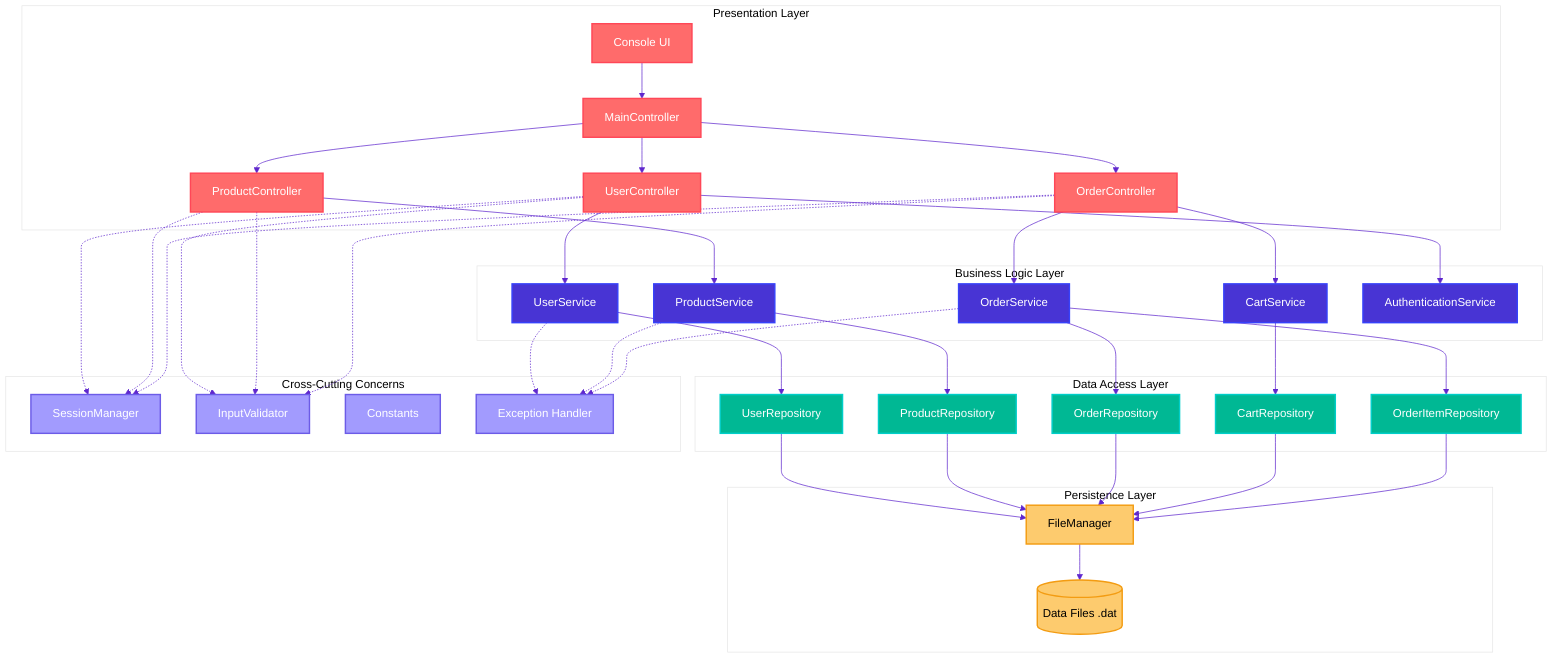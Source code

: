 %%{init: {'theme':'base', 'themeVariables': { 'primaryColor':'#ff6b6b', 'primaryTextColor':'#fff', 'primaryBorderColor':'#ff4757', 'lineColor':'#5f27cd', 'secondaryColor':'#4834d4', 'tertiaryColor':'#fff'}}}%%

graph TB
    subgraph "Presentation Layer"
        UI[Console UI]
        MC[MainController]
        UC[UserController]
        PC[ProductController]
        OC[OrderController]
    end
    
    subgraph "Business Logic Layer"
        US[UserService]
        PS[ProductService]
        OS[OrderService]
        CS[CartService]
        AUTH[AuthenticationService]
    end
    
    subgraph "Data Access Layer"
        UR[UserRepository]
        PR[ProductRepository]
        OR[OrderRepository]
        CR[CartRepository]
        OIR[OrderItemRepository]
    end
    
    subgraph "Persistence Layer"
        FM[FileManager]
        DAT[(Data Files .dat)]
    end
    
    subgraph "Cross-Cutting Concerns"
        SM[SessionManager]
        IV[InputValidator]
        CONST[Constants]
        EX[Exception Handler]
    end
    
    UI --> MC
    MC --> UC
    MC --> PC
    MC --> OC
    
    UC --> US
    UC --> AUTH
    PC --> PS
    OC --> OS
    OC --> CS
    
    US --> UR
    PS --> PR
    OS --> OR
    CS --> CR
    OS --> OIR
    
    UR --> FM
    PR --> FM
    OR --> FM
    CR --> FM
    OIR --> FM
    
    FM --> DAT
    
    UC -.-> SM
    PC -.-> SM
    OC -.-> SM
    
    UC -.-> IV
    PC -.-> IV
    OC -.-> IV
    
    US -.-> EX
    PS -.-> EX
    OS -.-> EX

    classDef presentation fill:#ff6b6b,stroke:#ff4757,stroke-width:2px,color:#fff
    classDef business fill:#4834d4,stroke:#3742fa,stroke-width:2px,color:#fff
    classDef data fill:#00b894,stroke:#00cec9,stroke-width:2px,color:#fff
    classDef persistence fill:#fdcb6e,stroke:#f39c12,stroke-width:2px,color:#000
    classDef crosscut fill:#a29bfe,stroke:#6c5ce7,stroke-width:2px,color:#fff
    
    class UI,MC,UC,PC,OC presentation
    class US,PS,OS,CS,AUTH business
    class UR,PR,OR,CR,OIR data
    class FM,DAT persistence
    class SM,IV,CONST,EX crosscut